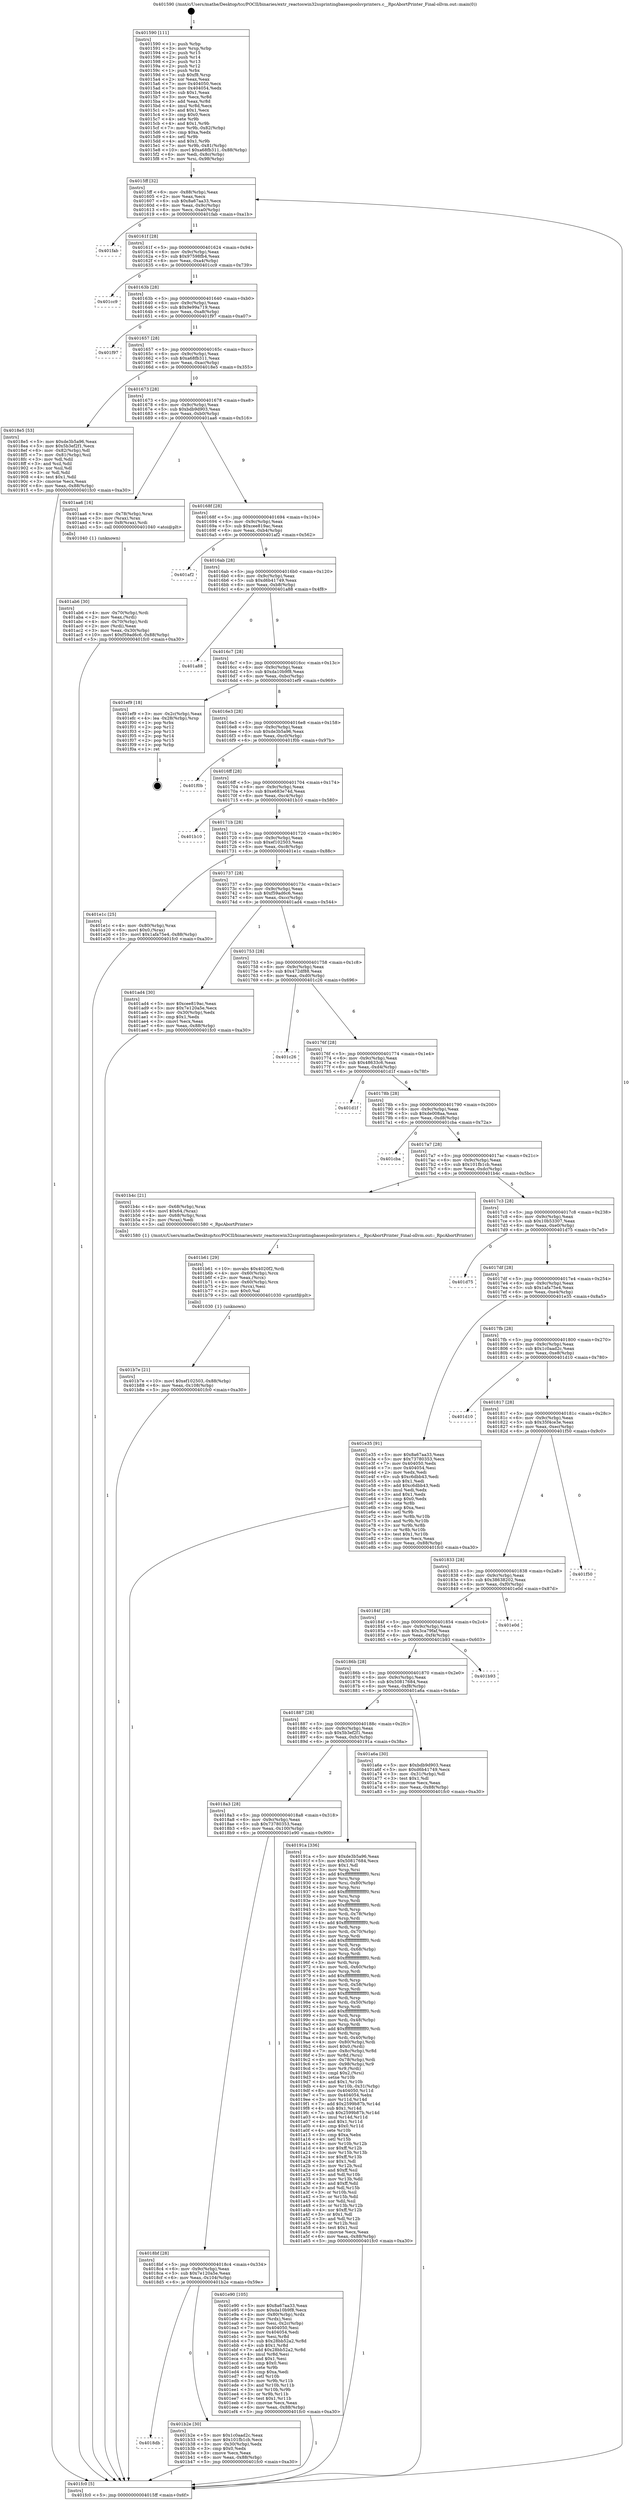 digraph "0x401590" {
  label = "0x401590 (/mnt/c/Users/mathe/Desktop/tcc/POCII/binaries/extr_reactoswin32ssprintingbasespoolsvprinters.c__RpcAbortPrinter_Final-ollvm.out::main(0))"
  labelloc = "t"
  node[shape=record]

  Entry [label="",width=0.3,height=0.3,shape=circle,fillcolor=black,style=filled]
  "0x4015ff" [label="{
     0x4015ff [32]\l
     | [instrs]\l
     &nbsp;&nbsp;0x4015ff \<+6\>: mov -0x88(%rbp),%eax\l
     &nbsp;&nbsp;0x401605 \<+2\>: mov %eax,%ecx\l
     &nbsp;&nbsp;0x401607 \<+6\>: sub $0x8a67aa33,%ecx\l
     &nbsp;&nbsp;0x40160d \<+6\>: mov %eax,-0x9c(%rbp)\l
     &nbsp;&nbsp;0x401613 \<+6\>: mov %ecx,-0xa0(%rbp)\l
     &nbsp;&nbsp;0x401619 \<+6\>: je 0000000000401fab \<main+0xa1b\>\l
  }"]
  "0x401fab" [label="{
     0x401fab\l
  }", style=dashed]
  "0x40161f" [label="{
     0x40161f [28]\l
     | [instrs]\l
     &nbsp;&nbsp;0x40161f \<+5\>: jmp 0000000000401624 \<main+0x94\>\l
     &nbsp;&nbsp;0x401624 \<+6\>: mov -0x9c(%rbp),%eax\l
     &nbsp;&nbsp;0x40162a \<+5\>: sub $0x97598fb4,%eax\l
     &nbsp;&nbsp;0x40162f \<+6\>: mov %eax,-0xa4(%rbp)\l
     &nbsp;&nbsp;0x401635 \<+6\>: je 0000000000401cc9 \<main+0x739\>\l
  }"]
  Exit [label="",width=0.3,height=0.3,shape=circle,fillcolor=black,style=filled,peripheries=2]
  "0x401cc9" [label="{
     0x401cc9\l
  }", style=dashed]
  "0x40163b" [label="{
     0x40163b [28]\l
     | [instrs]\l
     &nbsp;&nbsp;0x40163b \<+5\>: jmp 0000000000401640 \<main+0xb0\>\l
     &nbsp;&nbsp;0x401640 \<+6\>: mov -0x9c(%rbp),%eax\l
     &nbsp;&nbsp;0x401646 \<+5\>: sub $0x9e99a719,%eax\l
     &nbsp;&nbsp;0x40164b \<+6\>: mov %eax,-0xa8(%rbp)\l
     &nbsp;&nbsp;0x401651 \<+6\>: je 0000000000401f97 \<main+0xa07\>\l
  }"]
  "0x401b7e" [label="{
     0x401b7e [21]\l
     | [instrs]\l
     &nbsp;&nbsp;0x401b7e \<+10\>: movl $0xef102503,-0x88(%rbp)\l
     &nbsp;&nbsp;0x401b88 \<+6\>: mov %eax,-0x108(%rbp)\l
     &nbsp;&nbsp;0x401b8e \<+5\>: jmp 0000000000401fc0 \<main+0xa30\>\l
  }"]
  "0x401f97" [label="{
     0x401f97\l
  }", style=dashed]
  "0x401657" [label="{
     0x401657 [28]\l
     | [instrs]\l
     &nbsp;&nbsp;0x401657 \<+5\>: jmp 000000000040165c \<main+0xcc\>\l
     &nbsp;&nbsp;0x40165c \<+6\>: mov -0x9c(%rbp),%eax\l
     &nbsp;&nbsp;0x401662 \<+5\>: sub $0xa68fb311,%eax\l
     &nbsp;&nbsp;0x401667 \<+6\>: mov %eax,-0xac(%rbp)\l
     &nbsp;&nbsp;0x40166d \<+6\>: je 00000000004018e5 \<main+0x355\>\l
  }"]
  "0x401b61" [label="{
     0x401b61 [29]\l
     | [instrs]\l
     &nbsp;&nbsp;0x401b61 \<+10\>: movabs $0x4020f2,%rdi\l
     &nbsp;&nbsp;0x401b6b \<+4\>: mov -0x60(%rbp),%rcx\l
     &nbsp;&nbsp;0x401b6f \<+2\>: mov %eax,(%rcx)\l
     &nbsp;&nbsp;0x401b71 \<+4\>: mov -0x60(%rbp),%rcx\l
     &nbsp;&nbsp;0x401b75 \<+2\>: mov (%rcx),%esi\l
     &nbsp;&nbsp;0x401b77 \<+2\>: mov $0x0,%al\l
     &nbsp;&nbsp;0x401b79 \<+5\>: call 0000000000401030 \<printf@plt\>\l
     | [calls]\l
     &nbsp;&nbsp;0x401030 \{1\} (unknown)\l
  }"]
  "0x4018e5" [label="{
     0x4018e5 [53]\l
     | [instrs]\l
     &nbsp;&nbsp;0x4018e5 \<+5\>: mov $0xde3b5a96,%eax\l
     &nbsp;&nbsp;0x4018ea \<+5\>: mov $0x5b3ef2f1,%ecx\l
     &nbsp;&nbsp;0x4018ef \<+6\>: mov -0x82(%rbp),%dl\l
     &nbsp;&nbsp;0x4018f5 \<+7\>: mov -0x81(%rbp),%sil\l
     &nbsp;&nbsp;0x4018fc \<+3\>: mov %dl,%dil\l
     &nbsp;&nbsp;0x4018ff \<+3\>: and %sil,%dil\l
     &nbsp;&nbsp;0x401902 \<+3\>: xor %sil,%dl\l
     &nbsp;&nbsp;0x401905 \<+3\>: or %dl,%dil\l
     &nbsp;&nbsp;0x401908 \<+4\>: test $0x1,%dil\l
     &nbsp;&nbsp;0x40190c \<+3\>: cmovne %ecx,%eax\l
     &nbsp;&nbsp;0x40190f \<+6\>: mov %eax,-0x88(%rbp)\l
     &nbsp;&nbsp;0x401915 \<+5\>: jmp 0000000000401fc0 \<main+0xa30\>\l
  }"]
  "0x401673" [label="{
     0x401673 [28]\l
     | [instrs]\l
     &nbsp;&nbsp;0x401673 \<+5\>: jmp 0000000000401678 \<main+0xe8\>\l
     &nbsp;&nbsp;0x401678 \<+6\>: mov -0x9c(%rbp),%eax\l
     &nbsp;&nbsp;0x40167e \<+5\>: sub $0xbdb9d903,%eax\l
     &nbsp;&nbsp;0x401683 \<+6\>: mov %eax,-0xb0(%rbp)\l
     &nbsp;&nbsp;0x401689 \<+6\>: je 0000000000401aa6 \<main+0x516\>\l
  }"]
  "0x401fc0" [label="{
     0x401fc0 [5]\l
     | [instrs]\l
     &nbsp;&nbsp;0x401fc0 \<+5\>: jmp 00000000004015ff \<main+0x6f\>\l
  }"]
  "0x401590" [label="{
     0x401590 [111]\l
     | [instrs]\l
     &nbsp;&nbsp;0x401590 \<+1\>: push %rbp\l
     &nbsp;&nbsp;0x401591 \<+3\>: mov %rsp,%rbp\l
     &nbsp;&nbsp;0x401594 \<+2\>: push %r15\l
     &nbsp;&nbsp;0x401596 \<+2\>: push %r14\l
     &nbsp;&nbsp;0x401598 \<+2\>: push %r13\l
     &nbsp;&nbsp;0x40159a \<+2\>: push %r12\l
     &nbsp;&nbsp;0x40159c \<+1\>: push %rbx\l
     &nbsp;&nbsp;0x40159d \<+7\>: sub $0xf8,%rsp\l
     &nbsp;&nbsp;0x4015a4 \<+2\>: xor %eax,%eax\l
     &nbsp;&nbsp;0x4015a6 \<+7\>: mov 0x404050,%ecx\l
     &nbsp;&nbsp;0x4015ad \<+7\>: mov 0x404054,%edx\l
     &nbsp;&nbsp;0x4015b4 \<+3\>: sub $0x1,%eax\l
     &nbsp;&nbsp;0x4015b7 \<+3\>: mov %ecx,%r8d\l
     &nbsp;&nbsp;0x4015ba \<+3\>: add %eax,%r8d\l
     &nbsp;&nbsp;0x4015bd \<+4\>: imul %r8d,%ecx\l
     &nbsp;&nbsp;0x4015c1 \<+3\>: and $0x1,%ecx\l
     &nbsp;&nbsp;0x4015c4 \<+3\>: cmp $0x0,%ecx\l
     &nbsp;&nbsp;0x4015c7 \<+4\>: sete %r9b\l
     &nbsp;&nbsp;0x4015cb \<+4\>: and $0x1,%r9b\l
     &nbsp;&nbsp;0x4015cf \<+7\>: mov %r9b,-0x82(%rbp)\l
     &nbsp;&nbsp;0x4015d6 \<+3\>: cmp $0xa,%edx\l
     &nbsp;&nbsp;0x4015d9 \<+4\>: setl %r9b\l
     &nbsp;&nbsp;0x4015dd \<+4\>: and $0x1,%r9b\l
     &nbsp;&nbsp;0x4015e1 \<+7\>: mov %r9b,-0x81(%rbp)\l
     &nbsp;&nbsp;0x4015e8 \<+10\>: movl $0xa68fb311,-0x88(%rbp)\l
     &nbsp;&nbsp;0x4015f2 \<+6\>: mov %edi,-0x8c(%rbp)\l
     &nbsp;&nbsp;0x4015f8 \<+7\>: mov %rsi,-0x98(%rbp)\l
  }"]
  "0x4018db" [label="{
     0x4018db\l
  }", style=dashed]
  "0x401aa6" [label="{
     0x401aa6 [16]\l
     | [instrs]\l
     &nbsp;&nbsp;0x401aa6 \<+4\>: mov -0x78(%rbp),%rax\l
     &nbsp;&nbsp;0x401aaa \<+3\>: mov (%rax),%rax\l
     &nbsp;&nbsp;0x401aad \<+4\>: mov 0x8(%rax),%rdi\l
     &nbsp;&nbsp;0x401ab1 \<+5\>: call 0000000000401040 \<atoi@plt\>\l
     | [calls]\l
     &nbsp;&nbsp;0x401040 \{1\} (unknown)\l
  }"]
  "0x40168f" [label="{
     0x40168f [28]\l
     | [instrs]\l
     &nbsp;&nbsp;0x40168f \<+5\>: jmp 0000000000401694 \<main+0x104\>\l
     &nbsp;&nbsp;0x401694 \<+6\>: mov -0x9c(%rbp),%eax\l
     &nbsp;&nbsp;0x40169a \<+5\>: sub $0xcee819ac,%eax\l
     &nbsp;&nbsp;0x40169f \<+6\>: mov %eax,-0xb4(%rbp)\l
     &nbsp;&nbsp;0x4016a5 \<+6\>: je 0000000000401af2 \<main+0x562\>\l
  }"]
  "0x401b2e" [label="{
     0x401b2e [30]\l
     | [instrs]\l
     &nbsp;&nbsp;0x401b2e \<+5\>: mov $0x1c0aad2c,%eax\l
     &nbsp;&nbsp;0x401b33 \<+5\>: mov $0x101fb1cb,%ecx\l
     &nbsp;&nbsp;0x401b38 \<+3\>: mov -0x30(%rbp),%edx\l
     &nbsp;&nbsp;0x401b3b \<+3\>: cmp $0x0,%edx\l
     &nbsp;&nbsp;0x401b3e \<+3\>: cmove %ecx,%eax\l
     &nbsp;&nbsp;0x401b41 \<+6\>: mov %eax,-0x88(%rbp)\l
     &nbsp;&nbsp;0x401b47 \<+5\>: jmp 0000000000401fc0 \<main+0xa30\>\l
  }"]
  "0x401af2" [label="{
     0x401af2\l
  }", style=dashed]
  "0x4016ab" [label="{
     0x4016ab [28]\l
     | [instrs]\l
     &nbsp;&nbsp;0x4016ab \<+5\>: jmp 00000000004016b0 \<main+0x120\>\l
     &nbsp;&nbsp;0x4016b0 \<+6\>: mov -0x9c(%rbp),%eax\l
     &nbsp;&nbsp;0x4016b6 \<+5\>: sub $0xd6b41749,%eax\l
     &nbsp;&nbsp;0x4016bb \<+6\>: mov %eax,-0xb8(%rbp)\l
     &nbsp;&nbsp;0x4016c1 \<+6\>: je 0000000000401a88 \<main+0x4f8\>\l
  }"]
  "0x4018bf" [label="{
     0x4018bf [28]\l
     | [instrs]\l
     &nbsp;&nbsp;0x4018bf \<+5\>: jmp 00000000004018c4 \<main+0x334\>\l
     &nbsp;&nbsp;0x4018c4 \<+6\>: mov -0x9c(%rbp),%eax\l
     &nbsp;&nbsp;0x4018ca \<+5\>: sub $0x7e120a5e,%eax\l
     &nbsp;&nbsp;0x4018cf \<+6\>: mov %eax,-0x104(%rbp)\l
     &nbsp;&nbsp;0x4018d5 \<+6\>: je 0000000000401b2e \<main+0x59e\>\l
  }"]
  "0x401a88" [label="{
     0x401a88\l
  }", style=dashed]
  "0x4016c7" [label="{
     0x4016c7 [28]\l
     | [instrs]\l
     &nbsp;&nbsp;0x4016c7 \<+5\>: jmp 00000000004016cc \<main+0x13c\>\l
     &nbsp;&nbsp;0x4016cc \<+6\>: mov -0x9c(%rbp),%eax\l
     &nbsp;&nbsp;0x4016d2 \<+5\>: sub $0xda10b9f8,%eax\l
     &nbsp;&nbsp;0x4016d7 \<+6\>: mov %eax,-0xbc(%rbp)\l
     &nbsp;&nbsp;0x4016dd \<+6\>: je 0000000000401ef9 \<main+0x969\>\l
  }"]
  "0x401e90" [label="{
     0x401e90 [105]\l
     | [instrs]\l
     &nbsp;&nbsp;0x401e90 \<+5\>: mov $0x8a67aa33,%eax\l
     &nbsp;&nbsp;0x401e95 \<+5\>: mov $0xda10b9f8,%ecx\l
     &nbsp;&nbsp;0x401e9a \<+4\>: mov -0x80(%rbp),%rdx\l
     &nbsp;&nbsp;0x401e9e \<+2\>: mov (%rdx),%esi\l
     &nbsp;&nbsp;0x401ea0 \<+3\>: mov %esi,-0x2c(%rbp)\l
     &nbsp;&nbsp;0x401ea3 \<+7\>: mov 0x404050,%esi\l
     &nbsp;&nbsp;0x401eaa \<+7\>: mov 0x404054,%edi\l
     &nbsp;&nbsp;0x401eb1 \<+3\>: mov %esi,%r8d\l
     &nbsp;&nbsp;0x401eb4 \<+7\>: sub $0x28bb52a2,%r8d\l
     &nbsp;&nbsp;0x401ebb \<+4\>: sub $0x1,%r8d\l
     &nbsp;&nbsp;0x401ebf \<+7\>: add $0x28bb52a2,%r8d\l
     &nbsp;&nbsp;0x401ec6 \<+4\>: imul %r8d,%esi\l
     &nbsp;&nbsp;0x401eca \<+3\>: and $0x1,%esi\l
     &nbsp;&nbsp;0x401ecd \<+3\>: cmp $0x0,%esi\l
     &nbsp;&nbsp;0x401ed0 \<+4\>: sete %r9b\l
     &nbsp;&nbsp;0x401ed4 \<+3\>: cmp $0xa,%edi\l
     &nbsp;&nbsp;0x401ed7 \<+4\>: setl %r10b\l
     &nbsp;&nbsp;0x401edb \<+3\>: mov %r9b,%r11b\l
     &nbsp;&nbsp;0x401ede \<+3\>: and %r10b,%r11b\l
     &nbsp;&nbsp;0x401ee1 \<+3\>: xor %r10b,%r9b\l
     &nbsp;&nbsp;0x401ee4 \<+3\>: or %r9b,%r11b\l
     &nbsp;&nbsp;0x401ee7 \<+4\>: test $0x1,%r11b\l
     &nbsp;&nbsp;0x401eeb \<+3\>: cmovne %ecx,%eax\l
     &nbsp;&nbsp;0x401eee \<+6\>: mov %eax,-0x88(%rbp)\l
     &nbsp;&nbsp;0x401ef4 \<+5\>: jmp 0000000000401fc0 \<main+0xa30\>\l
  }"]
  "0x401ef9" [label="{
     0x401ef9 [18]\l
     | [instrs]\l
     &nbsp;&nbsp;0x401ef9 \<+3\>: mov -0x2c(%rbp),%eax\l
     &nbsp;&nbsp;0x401efc \<+4\>: lea -0x28(%rbp),%rsp\l
     &nbsp;&nbsp;0x401f00 \<+1\>: pop %rbx\l
     &nbsp;&nbsp;0x401f01 \<+2\>: pop %r12\l
     &nbsp;&nbsp;0x401f03 \<+2\>: pop %r13\l
     &nbsp;&nbsp;0x401f05 \<+2\>: pop %r14\l
     &nbsp;&nbsp;0x401f07 \<+2\>: pop %r15\l
     &nbsp;&nbsp;0x401f09 \<+1\>: pop %rbp\l
     &nbsp;&nbsp;0x401f0a \<+1\>: ret\l
  }"]
  "0x4016e3" [label="{
     0x4016e3 [28]\l
     | [instrs]\l
     &nbsp;&nbsp;0x4016e3 \<+5\>: jmp 00000000004016e8 \<main+0x158\>\l
     &nbsp;&nbsp;0x4016e8 \<+6\>: mov -0x9c(%rbp),%eax\l
     &nbsp;&nbsp;0x4016ee \<+5\>: sub $0xde3b5a96,%eax\l
     &nbsp;&nbsp;0x4016f3 \<+6\>: mov %eax,-0xc0(%rbp)\l
     &nbsp;&nbsp;0x4016f9 \<+6\>: je 0000000000401f0b \<main+0x97b\>\l
  }"]
  "0x401ab6" [label="{
     0x401ab6 [30]\l
     | [instrs]\l
     &nbsp;&nbsp;0x401ab6 \<+4\>: mov -0x70(%rbp),%rdi\l
     &nbsp;&nbsp;0x401aba \<+2\>: mov %eax,(%rdi)\l
     &nbsp;&nbsp;0x401abc \<+4\>: mov -0x70(%rbp),%rdi\l
     &nbsp;&nbsp;0x401ac0 \<+2\>: mov (%rdi),%eax\l
     &nbsp;&nbsp;0x401ac2 \<+3\>: mov %eax,-0x30(%rbp)\l
     &nbsp;&nbsp;0x401ac5 \<+10\>: movl $0xf59ad6c6,-0x88(%rbp)\l
     &nbsp;&nbsp;0x401acf \<+5\>: jmp 0000000000401fc0 \<main+0xa30\>\l
  }"]
  "0x401f0b" [label="{
     0x401f0b\l
  }", style=dashed]
  "0x4016ff" [label="{
     0x4016ff [28]\l
     | [instrs]\l
     &nbsp;&nbsp;0x4016ff \<+5\>: jmp 0000000000401704 \<main+0x174\>\l
     &nbsp;&nbsp;0x401704 \<+6\>: mov -0x9c(%rbp),%eax\l
     &nbsp;&nbsp;0x40170a \<+5\>: sub $0xe683e74d,%eax\l
     &nbsp;&nbsp;0x40170f \<+6\>: mov %eax,-0xc4(%rbp)\l
     &nbsp;&nbsp;0x401715 \<+6\>: je 0000000000401b10 \<main+0x580\>\l
  }"]
  "0x4018a3" [label="{
     0x4018a3 [28]\l
     | [instrs]\l
     &nbsp;&nbsp;0x4018a3 \<+5\>: jmp 00000000004018a8 \<main+0x318\>\l
     &nbsp;&nbsp;0x4018a8 \<+6\>: mov -0x9c(%rbp),%eax\l
     &nbsp;&nbsp;0x4018ae \<+5\>: sub $0x73780353,%eax\l
     &nbsp;&nbsp;0x4018b3 \<+6\>: mov %eax,-0x100(%rbp)\l
     &nbsp;&nbsp;0x4018b9 \<+6\>: je 0000000000401e90 \<main+0x900\>\l
  }"]
  "0x401b10" [label="{
     0x401b10\l
  }", style=dashed]
  "0x40171b" [label="{
     0x40171b [28]\l
     | [instrs]\l
     &nbsp;&nbsp;0x40171b \<+5\>: jmp 0000000000401720 \<main+0x190\>\l
     &nbsp;&nbsp;0x401720 \<+6\>: mov -0x9c(%rbp),%eax\l
     &nbsp;&nbsp;0x401726 \<+5\>: sub $0xef102503,%eax\l
     &nbsp;&nbsp;0x40172b \<+6\>: mov %eax,-0xc8(%rbp)\l
     &nbsp;&nbsp;0x401731 \<+6\>: je 0000000000401e1c \<main+0x88c\>\l
  }"]
  "0x40191a" [label="{
     0x40191a [336]\l
     | [instrs]\l
     &nbsp;&nbsp;0x40191a \<+5\>: mov $0xde3b5a96,%eax\l
     &nbsp;&nbsp;0x40191f \<+5\>: mov $0x50817684,%ecx\l
     &nbsp;&nbsp;0x401924 \<+2\>: mov $0x1,%dl\l
     &nbsp;&nbsp;0x401926 \<+3\>: mov %rsp,%rsi\l
     &nbsp;&nbsp;0x401929 \<+4\>: add $0xfffffffffffffff0,%rsi\l
     &nbsp;&nbsp;0x40192d \<+3\>: mov %rsi,%rsp\l
     &nbsp;&nbsp;0x401930 \<+4\>: mov %rsi,-0x80(%rbp)\l
     &nbsp;&nbsp;0x401934 \<+3\>: mov %rsp,%rsi\l
     &nbsp;&nbsp;0x401937 \<+4\>: add $0xfffffffffffffff0,%rsi\l
     &nbsp;&nbsp;0x40193b \<+3\>: mov %rsi,%rsp\l
     &nbsp;&nbsp;0x40193e \<+3\>: mov %rsp,%rdi\l
     &nbsp;&nbsp;0x401941 \<+4\>: add $0xfffffffffffffff0,%rdi\l
     &nbsp;&nbsp;0x401945 \<+3\>: mov %rdi,%rsp\l
     &nbsp;&nbsp;0x401948 \<+4\>: mov %rdi,-0x78(%rbp)\l
     &nbsp;&nbsp;0x40194c \<+3\>: mov %rsp,%rdi\l
     &nbsp;&nbsp;0x40194f \<+4\>: add $0xfffffffffffffff0,%rdi\l
     &nbsp;&nbsp;0x401953 \<+3\>: mov %rdi,%rsp\l
     &nbsp;&nbsp;0x401956 \<+4\>: mov %rdi,-0x70(%rbp)\l
     &nbsp;&nbsp;0x40195a \<+3\>: mov %rsp,%rdi\l
     &nbsp;&nbsp;0x40195d \<+4\>: add $0xfffffffffffffff0,%rdi\l
     &nbsp;&nbsp;0x401961 \<+3\>: mov %rdi,%rsp\l
     &nbsp;&nbsp;0x401964 \<+4\>: mov %rdi,-0x68(%rbp)\l
     &nbsp;&nbsp;0x401968 \<+3\>: mov %rsp,%rdi\l
     &nbsp;&nbsp;0x40196b \<+4\>: add $0xfffffffffffffff0,%rdi\l
     &nbsp;&nbsp;0x40196f \<+3\>: mov %rdi,%rsp\l
     &nbsp;&nbsp;0x401972 \<+4\>: mov %rdi,-0x60(%rbp)\l
     &nbsp;&nbsp;0x401976 \<+3\>: mov %rsp,%rdi\l
     &nbsp;&nbsp;0x401979 \<+4\>: add $0xfffffffffffffff0,%rdi\l
     &nbsp;&nbsp;0x40197d \<+3\>: mov %rdi,%rsp\l
     &nbsp;&nbsp;0x401980 \<+4\>: mov %rdi,-0x58(%rbp)\l
     &nbsp;&nbsp;0x401984 \<+3\>: mov %rsp,%rdi\l
     &nbsp;&nbsp;0x401987 \<+4\>: add $0xfffffffffffffff0,%rdi\l
     &nbsp;&nbsp;0x40198b \<+3\>: mov %rdi,%rsp\l
     &nbsp;&nbsp;0x40198e \<+4\>: mov %rdi,-0x50(%rbp)\l
     &nbsp;&nbsp;0x401992 \<+3\>: mov %rsp,%rdi\l
     &nbsp;&nbsp;0x401995 \<+4\>: add $0xfffffffffffffff0,%rdi\l
     &nbsp;&nbsp;0x401999 \<+3\>: mov %rdi,%rsp\l
     &nbsp;&nbsp;0x40199c \<+4\>: mov %rdi,-0x48(%rbp)\l
     &nbsp;&nbsp;0x4019a0 \<+3\>: mov %rsp,%rdi\l
     &nbsp;&nbsp;0x4019a3 \<+4\>: add $0xfffffffffffffff0,%rdi\l
     &nbsp;&nbsp;0x4019a7 \<+3\>: mov %rdi,%rsp\l
     &nbsp;&nbsp;0x4019aa \<+4\>: mov %rdi,-0x40(%rbp)\l
     &nbsp;&nbsp;0x4019ae \<+4\>: mov -0x80(%rbp),%rdi\l
     &nbsp;&nbsp;0x4019b2 \<+6\>: movl $0x0,(%rdi)\l
     &nbsp;&nbsp;0x4019b8 \<+7\>: mov -0x8c(%rbp),%r8d\l
     &nbsp;&nbsp;0x4019bf \<+3\>: mov %r8d,(%rsi)\l
     &nbsp;&nbsp;0x4019c2 \<+4\>: mov -0x78(%rbp),%rdi\l
     &nbsp;&nbsp;0x4019c6 \<+7\>: mov -0x98(%rbp),%r9\l
     &nbsp;&nbsp;0x4019cd \<+3\>: mov %r9,(%rdi)\l
     &nbsp;&nbsp;0x4019d0 \<+3\>: cmpl $0x2,(%rsi)\l
     &nbsp;&nbsp;0x4019d3 \<+4\>: setne %r10b\l
     &nbsp;&nbsp;0x4019d7 \<+4\>: and $0x1,%r10b\l
     &nbsp;&nbsp;0x4019db \<+4\>: mov %r10b,-0x31(%rbp)\l
     &nbsp;&nbsp;0x4019df \<+8\>: mov 0x404050,%r11d\l
     &nbsp;&nbsp;0x4019e7 \<+7\>: mov 0x404054,%ebx\l
     &nbsp;&nbsp;0x4019ee \<+3\>: mov %r11d,%r14d\l
     &nbsp;&nbsp;0x4019f1 \<+7\>: add $0x2599b87b,%r14d\l
     &nbsp;&nbsp;0x4019f8 \<+4\>: sub $0x1,%r14d\l
     &nbsp;&nbsp;0x4019fc \<+7\>: sub $0x2599b87b,%r14d\l
     &nbsp;&nbsp;0x401a03 \<+4\>: imul %r14d,%r11d\l
     &nbsp;&nbsp;0x401a07 \<+4\>: and $0x1,%r11d\l
     &nbsp;&nbsp;0x401a0b \<+4\>: cmp $0x0,%r11d\l
     &nbsp;&nbsp;0x401a0f \<+4\>: sete %r10b\l
     &nbsp;&nbsp;0x401a13 \<+3\>: cmp $0xa,%ebx\l
     &nbsp;&nbsp;0x401a16 \<+4\>: setl %r15b\l
     &nbsp;&nbsp;0x401a1a \<+3\>: mov %r10b,%r12b\l
     &nbsp;&nbsp;0x401a1d \<+4\>: xor $0xff,%r12b\l
     &nbsp;&nbsp;0x401a21 \<+3\>: mov %r15b,%r13b\l
     &nbsp;&nbsp;0x401a24 \<+4\>: xor $0xff,%r13b\l
     &nbsp;&nbsp;0x401a28 \<+3\>: xor $0x1,%dl\l
     &nbsp;&nbsp;0x401a2b \<+3\>: mov %r12b,%sil\l
     &nbsp;&nbsp;0x401a2e \<+4\>: and $0xff,%sil\l
     &nbsp;&nbsp;0x401a32 \<+3\>: and %dl,%r10b\l
     &nbsp;&nbsp;0x401a35 \<+3\>: mov %r13b,%dil\l
     &nbsp;&nbsp;0x401a38 \<+4\>: and $0xff,%dil\l
     &nbsp;&nbsp;0x401a3c \<+3\>: and %dl,%r15b\l
     &nbsp;&nbsp;0x401a3f \<+3\>: or %r10b,%sil\l
     &nbsp;&nbsp;0x401a42 \<+3\>: or %r15b,%dil\l
     &nbsp;&nbsp;0x401a45 \<+3\>: xor %dil,%sil\l
     &nbsp;&nbsp;0x401a48 \<+3\>: or %r13b,%r12b\l
     &nbsp;&nbsp;0x401a4b \<+4\>: xor $0xff,%r12b\l
     &nbsp;&nbsp;0x401a4f \<+3\>: or $0x1,%dl\l
     &nbsp;&nbsp;0x401a52 \<+3\>: and %dl,%r12b\l
     &nbsp;&nbsp;0x401a55 \<+3\>: or %r12b,%sil\l
     &nbsp;&nbsp;0x401a58 \<+4\>: test $0x1,%sil\l
     &nbsp;&nbsp;0x401a5c \<+3\>: cmovne %ecx,%eax\l
     &nbsp;&nbsp;0x401a5f \<+6\>: mov %eax,-0x88(%rbp)\l
     &nbsp;&nbsp;0x401a65 \<+5\>: jmp 0000000000401fc0 \<main+0xa30\>\l
  }"]
  "0x401e1c" [label="{
     0x401e1c [25]\l
     | [instrs]\l
     &nbsp;&nbsp;0x401e1c \<+4\>: mov -0x80(%rbp),%rax\l
     &nbsp;&nbsp;0x401e20 \<+6\>: movl $0x0,(%rax)\l
     &nbsp;&nbsp;0x401e26 \<+10\>: movl $0x1afa75e4,-0x88(%rbp)\l
     &nbsp;&nbsp;0x401e30 \<+5\>: jmp 0000000000401fc0 \<main+0xa30\>\l
  }"]
  "0x401737" [label="{
     0x401737 [28]\l
     | [instrs]\l
     &nbsp;&nbsp;0x401737 \<+5\>: jmp 000000000040173c \<main+0x1ac\>\l
     &nbsp;&nbsp;0x40173c \<+6\>: mov -0x9c(%rbp),%eax\l
     &nbsp;&nbsp;0x401742 \<+5\>: sub $0xf59ad6c6,%eax\l
     &nbsp;&nbsp;0x401747 \<+6\>: mov %eax,-0xcc(%rbp)\l
     &nbsp;&nbsp;0x40174d \<+6\>: je 0000000000401ad4 \<main+0x544\>\l
  }"]
  "0x401887" [label="{
     0x401887 [28]\l
     | [instrs]\l
     &nbsp;&nbsp;0x401887 \<+5\>: jmp 000000000040188c \<main+0x2fc\>\l
     &nbsp;&nbsp;0x40188c \<+6\>: mov -0x9c(%rbp),%eax\l
     &nbsp;&nbsp;0x401892 \<+5\>: sub $0x5b3ef2f1,%eax\l
     &nbsp;&nbsp;0x401897 \<+6\>: mov %eax,-0xfc(%rbp)\l
     &nbsp;&nbsp;0x40189d \<+6\>: je 000000000040191a \<main+0x38a\>\l
  }"]
  "0x401ad4" [label="{
     0x401ad4 [30]\l
     | [instrs]\l
     &nbsp;&nbsp;0x401ad4 \<+5\>: mov $0xcee819ac,%eax\l
     &nbsp;&nbsp;0x401ad9 \<+5\>: mov $0x7e120a5e,%ecx\l
     &nbsp;&nbsp;0x401ade \<+3\>: mov -0x30(%rbp),%edx\l
     &nbsp;&nbsp;0x401ae1 \<+3\>: cmp $0x1,%edx\l
     &nbsp;&nbsp;0x401ae4 \<+3\>: cmovl %ecx,%eax\l
     &nbsp;&nbsp;0x401ae7 \<+6\>: mov %eax,-0x88(%rbp)\l
     &nbsp;&nbsp;0x401aed \<+5\>: jmp 0000000000401fc0 \<main+0xa30\>\l
  }"]
  "0x401753" [label="{
     0x401753 [28]\l
     | [instrs]\l
     &nbsp;&nbsp;0x401753 \<+5\>: jmp 0000000000401758 \<main+0x1c8\>\l
     &nbsp;&nbsp;0x401758 \<+6\>: mov -0x9c(%rbp),%eax\l
     &nbsp;&nbsp;0x40175e \<+5\>: sub $0x472df88,%eax\l
     &nbsp;&nbsp;0x401763 \<+6\>: mov %eax,-0xd0(%rbp)\l
     &nbsp;&nbsp;0x401769 \<+6\>: je 0000000000401c26 \<main+0x696\>\l
  }"]
  "0x401a6a" [label="{
     0x401a6a [30]\l
     | [instrs]\l
     &nbsp;&nbsp;0x401a6a \<+5\>: mov $0xbdb9d903,%eax\l
     &nbsp;&nbsp;0x401a6f \<+5\>: mov $0xd6b41749,%ecx\l
     &nbsp;&nbsp;0x401a74 \<+3\>: mov -0x31(%rbp),%dl\l
     &nbsp;&nbsp;0x401a77 \<+3\>: test $0x1,%dl\l
     &nbsp;&nbsp;0x401a7a \<+3\>: cmovne %ecx,%eax\l
     &nbsp;&nbsp;0x401a7d \<+6\>: mov %eax,-0x88(%rbp)\l
     &nbsp;&nbsp;0x401a83 \<+5\>: jmp 0000000000401fc0 \<main+0xa30\>\l
  }"]
  "0x401c26" [label="{
     0x401c26\l
  }", style=dashed]
  "0x40176f" [label="{
     0x40176f [28]\l
     | [instrs]\l
     &nbsp;&nbsp;0x40176f \<+5\>: jmp 0000000000401774 \<main+0x1e4\>\l
     &nbsp;&nbsp;0x401774 \<+6\>: mov -0x9c(%rbp),%eax\l
     &nbsp;&nbsp;0x40177a \<+5\>: sub $0x48633c6,%eax\l
     &nbsp;&nbsp;0x40177f \<+6\>: mov %eax,-0xd4(%rbp)\l
     &nbsp;&nbsp;0x401785 \<+6\>: je 0000000000401d1f \<main+0x78f\>\l
  }"]
  "0x40186b" [label="{
     0x40186b [28]\l
     | [instrs]\l
     &nbsp;&nbsp;0x40186b \<+5\>: jmp 0000000000401870 \<main+0x2e0\>\l
     &nbsp;&nbsp;0x401870 \<+6\>: mov -0x9c(%rbp),%eax\l
     &nbsp;&nbsp;0x401876 \<+5\>: sub $0x50817684,%eax\l
     &nbsp;&nbsp;0x40187b \<+6\>: mov %eax,-0xf8(%rbp)\l
     &nbsp;&nbsp;0x401881 \<+6\>: je 0000000000401a6a \<main+0x4da\>\l
  }"]
  "0x401d1f" [label="{
     0x401d1f\l
  }", style=dashed]
  "0x40178b" [label="{
     0x40178b [28]\l
     | [instrs]\l
     &nbsp;&nbsp;0x40178b \<+5\>: jmp 0000000000401790 \<main+0x200\>\l
     &nbsp;&nbsp;0x401790 \<+6\>: mov -0x9c(%rbp),%eax\l
     &nbsp;&nbsp;0x401796 \<+5\>: sub $0xde008aa,%eax\l
     &nbsp;&nbsp;0x40179b \<+6\>: mov %eax,-0xd8(%rbp)\l
     &nbsp;&nbsp;0x4017a1 \<+6\>: je 0000000000401cba \<main+0x72a\>\l
  }"]
  "0x401b93" [label="{
     0x401b93\l
  }", style=dashed]
  "0x401cba" [label="{
     0x401cba\l
  }", style=dashed]
  "0x4017a7" [label="{
     0x4017a7 [28]\l
     | [instrs]\l
     &nbsp;&nbsp;0x4017a7 \<+5\>: jmp 00000000004017ac \<main+0x21c\>\l
     &nbsp;&nbsp;0x4017ac \<+6\>: mov -0x9c(%rbp),%eax\l
     &nbsp;&nbsp;0x4017b2 \<+5\>: sub $0x101fb1cb,%eax\l
     &nbsp;&nbsp;0x4017b7 \<+6\>: mov %eax,-0xdc(%rbp)\l
     &nbsp;&nbsp;0x4017bd \<+6\>: je 0000000000401b4c \<main+0x5bc\>\l
  }"]
  "0x40184f" [label="{
     0x40184f [28]\l
     | [instrs]\l
     &nbsp;&nbsp;0x40184f \<+5\>: jmp 0000000000401854 \<main+0x2c4\>\l
     &nbsp;&nbsp;0x401854 \<+6\>: mov -0x9c(%rbp),%eax\l
     &nbsp;&nbsp;0x40185a \<+5\>: sub $0x3ca79faf,%eax\l
     &nbsp;&nbsp;0x40185f \<+6\>: mov %eax,-0xf4(%rbp)\l
     &nbsp;&nbsp;0x401865 \<+6\>: je 0000000000401b93 \<main+0x603\>\l
  }"]
  "0x401b4c" [label="{
     0x401b4c [21]\l
     | [instrs]\l
     &nbsp;&nbsp;0x401b4c \<+4\>: mov -0x68(%rbp),%rax\l
     &nbsp;&nbsp;0x401b50 \<+6\>: movl $0x64,(%rax)\l
     &nbsp;&nbsp;0x401b56 \<+4\>: mov -0x68(%rbp),%rax\l
     &nbsp;&nbsp;0x401b5a \<+2\>: mov (%rax),%edi\l
     &nbsp;&nbsp;0x401b5c \<+5\>: call 0000000000401580 \<_RpcAbortPrinter\>\l
     | [calls]\l
     &nbsp;&nbsp;0x401580 \{1\} (/mnt/c/Users/mathe/Desktop/tcc/POCII/binaries/extr_reactoswin32ssprintingbasespoolsvprinters.c__RpcAbortPrinter_Final-ollvm.out::_RpcAbortPrinter)\l
  }"]
  "0x4017c3" [label="{
     0x4017c3 [28]\l
     | [instrs]\l
     &nbsp;&nbsp;0x4017c3 \<+5\>: jmp 00000000004017c8 \<main+0x238\>\l
     &nbsp;&nbsp;0x4017c8 \<+6\>: mov -0x9c(%rbp),%eax\l
     &nbsp;&nbsp;0x4017ce \<+5\>: sub $0x10b53307,%eax\l
     &nbsp;&nbsp;0x4017d3 \<+6\>: mov %eax,-0xe0(%rbp)\l
     &nbsp;&nbsp;0x4017d9 \<+6\>: je 0000000000401d75 \<main+0x7e5\>\l
  }"]
  "0x401e0d" [label="{
     0x401e0d\l
  }", style=dashed]
  "0x401d75" [label="{
     0x401d75\l
  }", style=dashed]
  "0x4017df" [label="{
     0x4017df [28]\l
     | [instrs]\l
     &nbsp;&nbsp;0x4017df \<+5\>: jmp 00000000004017e4 \<main+0x254\>\l
     &nbsp;&nbsp;0x4017e4 \<+6\>: mov -0x9c(%rbp),%eax\l
     &nbsp;&nbsp;0x4017ea \<+5\>: sub $0x1afa75e4,%eax\l
     &nbsp;&nbsp;0x4017ef \<+6\>: mov %eax,-0xe4(%rbp)\l
     &nbsp;&nbsp;0x4017f5 \<+6\>: je 0000000000401e35 \<main+0x8a5\>\l
  }"]
  "0x401833" [label="{
     0x401833 [28]\l
     | [instrs]\l
     &nbsp;&nbsp;0x401833 \<+5\>: jmp 0000000000401838 \<main+0x2a8\>\l
     &nbsp;&nbsp;0x401838 \<+6\>: mov -0x9c(%rbp),%eax\l
     &nbsp;&nbsp;0x40183e \<+5\>: sub $0x38638202,%eax\l
     &nbsp;&nbsp;0x401843 \<+6\>: mov %eax,-0xf0(%rbp)\l
     &nbsp;&nbsp;0x401849 \<+6\>: je 0000000000401e0d \<main+0x87d\>\l
  }"]
  "0x401e35" [label="{
     0x401e35 [91]\l
     | [instrs]\l
     &nbsp;&nbsp;0x401e35 \<+5\>: mov $0x8a67aa33,%eax\l
     &nbsp;&nbsp;0x401e3a \<+5\>: mov $0x73780353,%ecx\l
     &nbsp;&nbsp;0x401e3f \<+7\>: mov 0x404050,%edx\l
     &nbsp;&nbsp;0x401e46 \<+7\>: mov 0x404054,%esi\l
     &nbsp;&nbsp;0x401e4d \<+2\>: mov %edx,%edi\l
     &nbsp;&nbsp;0x401e4f \<+6\>: sub $0xc6dbb43,%edi\l
     &nbsp;&nbsp;0x401e55 \<+3\>: sub $0x1,%edi\l
     &nbsp;&nbsp;0x401e58 \<+6\>: add $0xc6dbb43,%edi\l
     &nbsp;&nbsp;0x401e5e \<+3\>: imul %edi,%edx\l
     &nbsp;&nbsp;0x401e61 \<+3\>: and $0x1,%edx\l
     &nbsp;&nbsp;0x401e64 \<+3\>: cmp $0x0,%edx\l
     &nbsp;&nbsp;0x401e67 \<+4\>: sete %r8b\l
     &nbsp;&nbsp;0x401e6b \<+3\>: cmp $0xa,%esi\l
     &nbsp;&nbsp;0x401e6e \<+4\>: setl %r9b\l
     &nbsp;&nbsp;0x401e72 \<+3\>: mov %r8b,%r10b\l
     &nbsp;&nbsp;0x401e75 \<+3\>: and %r9b,%r10b\l
     &nbsp;&nbsp;0x401e78 \<+3\>: xor %r9b,%r8b\l
     &nbsp;&nbsp;0x401e7b \<+3\>: or %r8b,%r10b\l
     &nbsp;&nbsp;0x401e7e \<+4\>: test $0x1,%r10b\l
     &nbsp;&nbsp;0x401e82 \<+3\>: cmovne %ecx,%eax\l
     &nbsp;&nbsp;0x401e85 \<+6\>: mov %eax,-0x88(%rbp)\l
     &nbsp;&nbsp;0x401e8b \<+5\>: jmp 0000000000401fc0 \<main+0xa30\>\l
  }"]
  "0x4017fb" [label="{
     0x4017fb [28]\l
     | [instrs]\l
     &nbsp;&nbsp;0x4017fb \<+5\>: jmp 0000000000401800 \<main+0x270\>\l
     &nbsp;&nbsp;0x401800 \<+6\>: mov -0x9c(%rbp),%eax\l
     &nbsp;&nbsp;0x401806 \<+5\>: sub $0x1c0aad2c,%eax\l
     &nbsp;&nbsp;0x40180b \<+6\>: mov %eax,-0xe8(%rbp)\l
     &nbsp;&nbsp;0x401811 \<+6\>: je 0000000000401d10 \<main+0x780\>\l
  }"]
  "0x401f50" [label="{
     0x401f50\l
  }", style=dashed]
  "0x401d10" [label="{
     0x401d10\l
  }", style=dashed]
  "0x401817" [label="{
     0x401817 [28]\l
     | [instrs]\l
     &nbsp;&nbsp;0x401817 \<+5\>: jmp 000000000040181c \<main+0x28c\>\l
     &nbsp;&nbsp;0x40181c \<+6\>: mov -0x9c(%rbp),%eax\l
     &nbsp;&nbsp;0x401822 \<+5\>: sub $0x35f4ce3e,%eax\l
     &nbsp;&nbsp;0x401827 \<+6\>: mov %eax,-0xec(%rbp)\l
     &nbsp;&nbsp;0x40182d \<+6\>: je 0000000000401f50 \<main+0x9c0\>\l
  }"]
  Entry -> "0x401590" [label=" 1"]
  "0x4015ff" -> "0x401fab" [label=" 0"]
  "0x4015ff" -> "0x40161f" [label=" 11"]
  "0x401ef9" -> Exit [label=" 1"]
  "0x40161f" -> "0x401cc9" [label=" 0"]
  "0x40161f" -> "0x40163b" [label=" 11"]
  "0x401e90" -> "0x401fc0" [label=" 1"]
  "0x40163b" -> "0x401f97" [label=" 0"]
  "0x40163b" -> "0x401657" [label=" 11"]
  "0x401e35" -> "0x401fc0" [label=" 1"]
  "0x401657" -> "0x4018e5" [label=" 1"]
  "0x401657" -> "0x401673" [label=" 10"]
  "0x4018e5" -> "0x401fc0" [label=" 1"]
  "0x401590" -> "0x4015ff" [label=" 1"]
  "0x401fc0" -> "0x4015ff" [label=" 10"]
  "0x401e1c" -> "0x401fc0" [label=" 1"]
  "0x401673" -> "0x401aa6" [label=" 1"]
  "0x401673" -> "0x40168f" [label=" 9"]
  "0x401b7e" -> "0x401fc0" [label=" 1"]
  "0x40168f" -> "0x401af2" [label=" 0"]
  "0x40168f" -> "0x4016ab" [label=" 9"]
  "0x401b61" -> "0x401b7e" [label=" 1"]
  "0x4016ab" -> "0x401a88" [label=" 0"]
  "0x4016ab" -> "0x4016c7" [label=" 9"]
  "0x401b2e" -> "0x401fc0" [label=" 1"]
  "0x4016c7" -> "0x401ef9" [label=" 1"]
  "0x4016c7" -> "0x4016e3" [label=" 8"]
  "0x4018bf" -> "0x4018db" [label=" 0"]
  "0x4016e3" -> "0x401f0b" [label=" 0"]
  "0x4016e3" -> "0x4016ff" [label=" 8"]
  "0x401b4c" -> "0x401b61" [label=" 1"]
  "0x4016ff" -> "0x401b10" [label=" 0"]
  "0x4016ff" -> "0x40171b" [label=" 8"]
  "0x4018a3" -> "0x401e90" [label=" 1"]
  "0x40171b" -> "0x401e1c" [label=" 1"]
  "0x40171b" -> "0x401737" [label=" 7"]
  "0x4018bf" -> "0x401b2e" [label=" 1"]
  "0x401737" -> "0x401ad4" [label=" 1"]
  "0x401737" -> "0x401753" [label=" 6"]
  "0x401ab6" -> "0x401fc0" [label=" 1"]
  "0x401753" -> "0x401c26" [label=" 0"]
  "0x401753" -> "0x40176f" [label=" 6"]
  "0x401aa6" -> "0x401ab6" [label=" 1"]
  "0x40176f" -> "0x401d1f" [label=" 0"]
  "0x40176f" -> "0x40178b" [label=" 6"]
  "0x40191a" -> "0x401fc0" [label=" 1"]
  "0x40178b" -> "0x401cba" [label=" 0"]
  "0x40178b" -> "0x4017a7" [label=" 6"]
  "0x4018a3" -> "0x4018bf" [label=" 1"]
  "0x4017a7" -> "0x401b4c" [label=" 1"]
  "0x4017a7" -> "0x4017c3" [label=" 5"]
  "0x401887" -> "0x40191a" [label=" 1"]
  "0x4017c3" -> "0x401d75" [label=" 0"]
  "0x4017c3" -> "0x4017df" [label=" 5"]
  "0x401ad4" -> "0x401fc0" [label=" 1"]
  "0x4017df" -> "0x401e35" [label=" 1"]
  "0x4017df" -> "0x4017fb" [label=" 4"]
  "0x40186b" -> "0x401a6a" [label=" 1"]
  "0x4017fb" -> "0x401d10" [label=" 0"]
  "0x4017fb" -> "0x401817" [label=" 4"]
  "0x401a6a" -> "0x401fc0" [label=" 1"]
  "0x401817" -> "0x401f50" [label=" 0"]
  "0x401817" -> "0x401833" [label=" 4"]
  "0x40186b" -> "0x401887" [label=" 3"]
  "0x401833" -> "0x401e0d" [label=" 0"]
  "0x401833" -> "0x40184f" [label=" 4"]
  "0x401887" -> "0x4018a3" [label=" 2"]
  "0x40184f" -> "0x401b93" [label=" 0"]
  "0x40184f" -> "0x40186b" [label=" 4"]
}
